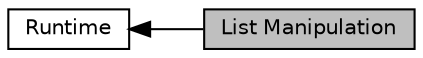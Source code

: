 digraph "List Manipulation"
{
  edge [fontname="Helvetica",fontsize="10",labelfontname="Helvetica",labelfontsize="10"];
  node [fontname="Helvetica",fontsize="10",shape=record];
  rankdir=LR;
  Node1 [label="Runtime",height=0.2,width=0.4,color="black", fillcolor="white", style="filled",URL="$group__runtime.html",tooltip="API for the runtime; defined in gear_runtime.h. "];
  Node0 [label="List Manipulation",height=0.2,width=0.4,color="black", fillcolor="grey75", style="filled", fontcolor="black"];
  Node1->Node0 [shape=plaintext, dir="back", style="solid"];
}
